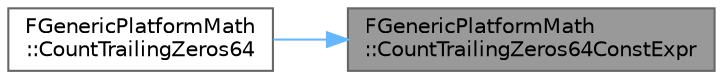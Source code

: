 digraph "FGenericPlatformMath::CountTrailingZeros64ConstExpr"
{
 // INTERACTIVE_SVG=YES
 // LATEX_PDF_SIZE
  bgcolor="transparent";
  edge [fontname=Helvetica,fontsize=10,labelfontname=Helvetica,labelfontsize=10];
  node [fontname=Helvetica,fontsize=10,shape=box,height=0.2,width=0.4];
  rankdir="RL";
  Node1 [id="Node000001",label="FGenericPlatformMath\l::CountTrailingZeros64ConstExpr",height=0.2,width=0.4,color="gray40", fillcolor="grey60", style="filled", fontcolor="black",tooltip="Counts the number of trailing zeros in the bit representation of the value."];
  Node1 -> Node2 [id="edge1_Node000001_Node000002",dir="back",color="steelblue1",style="solid",tooltip=" "];
  Node2 [id="Node000002",label="FGenericPlatformMath\l::CountTrailingZeros64",height=0.2,width=0.4,color="grey40", fillcolor="white", style="filled",URL="$dd/d7b/structFGenericPlatformMath.html#a2676b20ddf73d8f594cd48105b00ad91",tooltip=" "];
}
